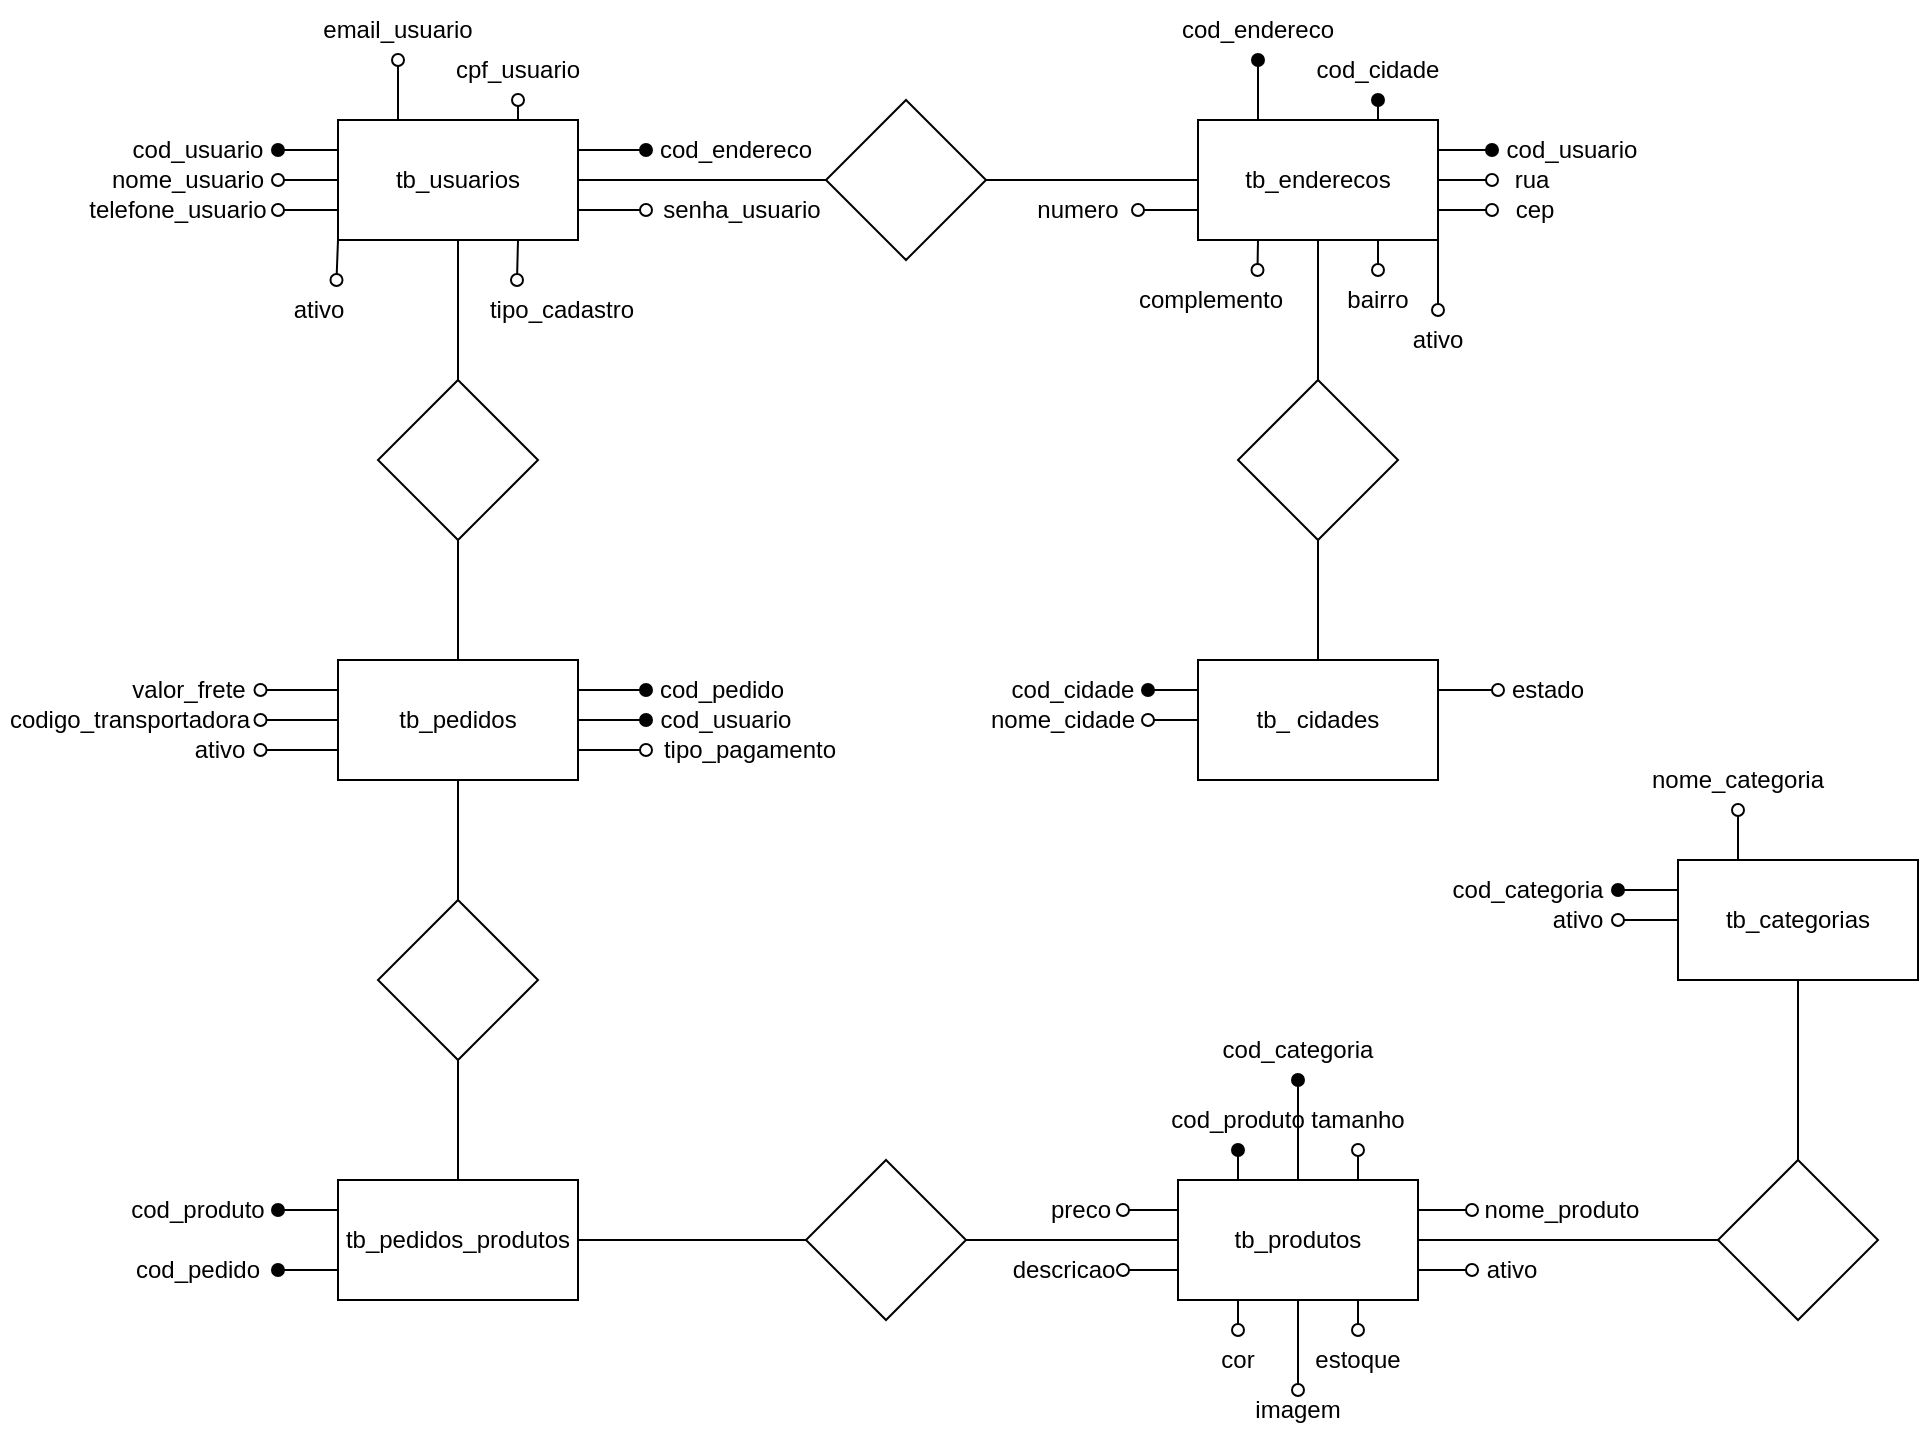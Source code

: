 <mxfile version="21.3.4" type="device">
  <diagram id="C5RBs43oDa-KdzZeNtuy" name="Page-1">
    <mxGraphModel dx="1615" dy="832" grid="1" gridSize="10" guides="1" tooltips="1" connect="1" arrows="1" fold="1" page="1" pageScale="1" pageWidth="827" pageHeight="1169" math="0" shadow="0">
      <root>
        <mxCell id="WIyWlLk6GJQsqaUBKTNV-0" />
        <mxCell id="WIyWlLk6GJQsqaUBKTNV-1" parent="WIyWlLk6GJQsqaUBKTNV-0" />
        <mxCell id="F0X-f1sCjN1SIY1UrOqi-0" value="tb_usuarios" style="rounded=0;whiteSpace=wrap;html=1;" parent="WIyWlLk6GJQsqaUBKTNV-1" vertex="1">
          <mxGeometry x="170" y="80" width="120" height="60" as="geometry" />
        </mxCell>
        <mxCell id="F0X-f1sCjN1SIY1UrOqi-1" value="tb_pedidos" style="rounded=0;whiteSpace=wrap;html=1;" parent="WIyWlLk6GJQsqaUBKTNV-1" vertex="1">
          <mxGeometry x="170" y="350" width="120" height="60" as="geometry" />
        </mxCell>
        <mxCell id="F0X-f1sCjN1SIY1UrOqi-2" value="tb_pedidos_produtos" style="rounded=0;whiteSpace=wrap;html=1;" parent="WIyWlLk6GJQsqaUBKTNV-1" vertex="1">
          <mxGeometry x="170" y="610" width="120" height="60" as="geometry" />
        </mxCell>
        <mxCell id="F0X-f1sCjN1SIY1UrOqi-3" value="tb_enderecos" style="rounded=0;whiteSpace=wrap;html=1;" parent="WIyWlLk6GJQsqaUBKTNV-1" vertex="1">
          <mxGeometry x="600" y="80" width="120" height="60" as="geometry" />
        </mxCell>
        <mxCell id="F0X-f1sCjN1SIY1UrOqi-4" value="tb_ cidades" style="rounded=0;whiteSpace=wrap;html=1;" parent="WIyWlLk6GJQsqaUBKTNV-1" vertex="1">
          <mxGeometry x="600" y="350" width="120" height="60" as="geometry" />
        </mxCell>
        <mxCell id="F0X-f1sCjN1SIY1UrOqi-5" value="tb_produtos" style="rounded=0;whiteSpace=wrap;html=1;" parent="WIyWlLk6GJQsqaUBKTNV-1" vertex="1">
          <mxGeometry x="590" y="610" width="120" height="60" as="geometry" />
        </mxCell>
        <mxCell id="F0X-f1sCjN1SIY1UrOqi-12" value="cod_usuario" style="text;html=1;strokeColor=none;fillColor=none;align=center;verticalAlign=middle;whiteSpace=wrap;rounded=0;" parent="WIyWlLk6GJQsqaUBKTNV-1" vertex="1">
          <mxGeometry x="60" y="80" width="80" height="30" as="geometry" />
        </mxCell>
        <mxCell id="F0X-f1sCjN1SIY1UrOqi-13" value="nome_usuario" style="text;html=1;strokeColor=none;fillColor=none;align=center;verticalAlign=middle;whiteSpace=wrap;rounded=0;" parent="WIyWlLk6GJQsqaUBKTNV-1" vertex="1">
          <mxGeometry x="50" y="95" width="90" height="30" as="geometry" />
        </mxCell>
        <mxCell id="F0X-f1sCjN1SIY1UrOqi-23" value="telefone_usuario" style="text;html=1;strokeColor=none;fillColor=none;align=center;verticalAlign=middle;whiteSpace=wrap;rounded=0;" parent="WIyWlLk6GJQsqaUBKTNV-1" vertex="1">
          <mxGeometry x="40" y="110" width="100" height="30" as="geometry" />
        </mxCell>
        <mxCell id="F0X-f1sCjN1SIY1UrOqi-28" value="" style="endArrow=oval;html=1;rounded=0;endFill=1;exitX=0;exitY=0.25;exitDx=0;exitDy=0;entryX=1;entryY=0.5;entryDx=0;entryDy=0;" parent="WIyWlLk6GJQsqaUBKTNV-1" source="F0X-f1sCjN1SIY1UrOqi-0" target="F0X-f1sCjN1SIY1UrOqi-12" edge="1">
          <mxGeometry width="50" height="50" relative="1" as="geometry">
            <mxPoint x="390" y="300" as="sourcePoint" />
            <mxPoint x="140" y="95" as="targetPoint" />
          </mxGeometry>
        </mxCell>
        <mxCell id="F0X-f1sCjN1SIY1UrOqi-29" value="" style="endArrow=oval;html=1;rounded=0;endFill=0;entryX=1;entryY=0;entryDx=0;entryDy=0;exitX=0;exitY=0.5;exitDx=0;exitDy=0;" parent="WIyWlLk6GJQsqaUBKTNV-1" source="F0X-f1sCjN1SIY1UrOqi-0" target="F0X-f1sCjN1SIY1UrOqi-23" edge="1">
          <mxGeometry width="50" height="50" relative="1" as="geometry">
            <mxPoint x="390" y="300" as="sourcePoint" />
            <mxPoint x="440" y="250" as="targetPoint" />
          </mxGeometry>
        </mxCell>
        <mxCell id="s13m-kHFY3R2JHZZDmou-0" value="email_usuario" style="text;html=1;strokeColor=none;fillColor=none;align=center;verticalAlign=middle;whiteSpace=wrap;rounded=0;" parent="WIyWlLk6GJQsqaUBKTNV-1" vertex="1">
          <mxGeometry x="160" y="20" width="80" height="30" as="geometry" />
        </mxCell>
        <mxCell id="s13m-kHFY3R2JHZZDmou-1" value="cpf_usuario" style="text;html=1;strokeColor=none;fillColor=none;align=center;verticalAlign=middle;whiteSpace=wrap;rounded=0;" parent="WIyWlLk6GJQsqaUBKTNV-1" vertex="1">
          <mxGeometry x="230" y="40" width="60" height="30" as="geometry" />
        </mxCell>
        <mxCell id="s13m-kHFY3R2JHZZDmou-2" value="" style="endArrow=oval;html=1;rounded=0;endFill=0;entryX=1;entryY=0.5;entryDx=0;entryDy=0;exitX=0;exitY=0.75;exitDx=0;exitDy=0;" parent="WIyWlLk6GJQsqaUBKTNV-1" source="F0X-f1sCjN1SIY1UrOqi-0" target="F0X-f1sCjN1SIY1UrOqi-23" edge="1">
          <mxGeometry width="50" height="50" relative="1" as="geometry">
            <mxPoint x="240" y="200" as="sourcePoint" />
            <mxPoint x="290" y="150" as="targetPoint" />
          </mxGeometry>
        </mxCell>
        <mxCell id="s13m-kHFY3R2JHZZDmou-3" value="" style="endArrow=oval;html=1;rounded=0;endFill=0;entryX=0.5;entryY=1;entryDx=0;entryDy=0;exitX=0.25;exitY=0;exitDx=0;exitDy=0;" parent="WIyWlLk6GJQsqaUBKTNV-1" source="F0X-f1sCjN1SIY1UrOqi-0" target="s13m-kHFY3R2JHZZDmou-0" edge="1">
          <mxGeometry width="50" height="50" relative="1" as="geometry">
            <mxPoint x="280" y="210" as="sourcePoint" />
            <mxPoint x="330" y="160" as="targetPoint" />
          </mxGeometry>
        </mxCell>
        <mxCell id="s13m-kHFY3R2JHZZDmou-4" value="" style="endArrow=oval;html=1;rounded=0;endFill=0;entryX=0.5;entryY=1;entryDx=0;entryDy=0;exitX=0.75;exitY=0;exitDx=0;exitDy=0;" parent="WIyWlLk6GJQsqaUBKTNV-1" source="F0X-f1sCjN1SIY1UrOqi-0" target="s13m-kHFY3R2JHZZDmou-1" edge="1">
          <mxGeometry width="50" height="50" relative="1" as="geometry">
            <mxPoint x="240" y="200" as="sourcePoint" />
            <mxPoint x="290" y="150" as="targetPoint" />
          </mxGeometry>
        </mxCell>
        <mxCell id="s13m-kHFY3R2JHZZDmou-5" value="" style="endArrow=oval;html=1;rounded=0;endFill=1;exitX=1;exitY=0.25;exitDx=0;exitDy=0;" parent="WIyWlLk6GJQsqaUBKTNV-1" source="F0X-f1sCjN1SIY1UrOqi-0" target="s13m-kHFY3R2JHZZDmou-6" edge="1">
          <mxGeometry width="50" height="50" relative="1" as="geometry">
            <mxPoint x="240" y="200" as="sourcePoint" />
            <mxPoint x="320" y="95" as="targetPoint" />
          </mxGeometry>
        </mxCell>
        <mxCell id="s13m-kHFY3R2JHZZDmou-6" value="cod_endereco" style="text;html=1;strokeColor=none;fillColor=none;align=center;verticalAlign=middle;whiteSpace=wrap;rounded=0;" parent="WIyWlLk6GJQsqaUBKTNV-1" vertex="1">
          <mxGeometry x="324" y="80" width="90" height="30" as="geometry" />
        </mxCell>
        <mxCell id="s13m-kHFY3R2JHZZDmou-9" value="" style="endArrow=oval;html=1;rounded=0;endFill=0;exitX=1;exitY=0.75;exitDx=0;exitDy=0;" parent="WIyWlLk6GJQsqaUBKTNV-1" source="F0X-f1sCjN1SIY1UrOqi-0" target="s13m-kHFY3R2JHZZDmou-8" edge="1">
          <mxGeometry width="50" height="50" relative="1" as="geometry">
            <mxPoint x="290" y="125" as="sourcePoint" />
            <mxPoint x="320" y="125" as="targetPoint" />
          </mxGeometry>
        </mxCell>
        <mxCell id="s13m-kHFY3R2JHZZDmou-8" value="senha_usuario" style="text;html=1;strokeColor=none;fillColor=none;align=center;verticalAlign=middle;whiteSpace=wrap;rounded=0;" parent="WIyWlLk6GJQsqaUBKTNV-1" vertex="1">
          <mxGeometry x="324" y="110" width="96" height="30" as="geometry" />
        </mxCell>
        <mxCell id="s13m-kHFY3R2JHZZDmou-10" value="" style="rhombus;whiteSpace=wrap;html=1;" parent="WIyWlLk6GJQsqaUBKTNV-1" vertex="1">
          <mxGeometry x="414" y="70" width="80" height="80" as="geometry" />
        </mxCell>
        <mxCell id="s13m-kHFY3R2JHZZDmou-11" value="" style="endArrow=none;html=1;rounded=0;exitX=1;exitY=0.5;exitDx=0;exitDy=0;entryX=0;entryY=0.5;entryDx=0;entryDy=0;" parent="WIyWlLk6GJQsqaUBKTNV-1" source="F0X-f1sCjN1SIY1UrOqi-0" target="s13m-kHFY3R2JHZZDmou-10" edge="1">
          <mxGeometry width="50" height="50" relative="1" as="geometry">
            <mxPoint x="450" y="250" as="sourcePoint" />
            <mxPoint x="500" y="200" as="targetPoint" />
          </mxGeometry>
        </mxCell>
        <mxCell id="s13m-kHFY3R2JHZZDmou-12" value="" style="endArrow=none;html=1;rounded=0;exitX=1;exitY=0.5;exitDx=0;exitDy=0;entryX=0;entryY=0.5;entryDx=0;entryDy=0;" parent="WIyWlLk6GJQsqaUBKTNV-1" source="s13m-kHFY3R2JHZZDmou-10" target="F0X-f1sCjN1SIY1UrOqi-3" edge="1">
          <mxGeometry width="50" height="50" relative="1" as="geometry">
            <mxPoint x="450" y="250" as="sourcePoint" />
            <mxPoint x="500" y="200" as="targetPoint" />
          </mxGeometry>
        </mxCell>
        <mxCell id="s13m-kHFY3R2JHZZDmou-15" value="" style="rhombus;whiteSpace=wrap;html=1;" parent="WIyWlLk6GJQsqaUBKTNV-1" vertex="1">
          <mxGeometry x="190" y="210" width="80" height="80" as="geometry" />
        </mxCell>
        <mxCell id="s13m-kHFY3R2JHZZDmou-16" value="" style="endArrow=none;html=1;rounded=0;exitX=0.5;exitY=1;exitDx=0;exitDy=0;entryX=0.5;entryY=0;entryDx=0;entryDy=0;" parent="WIyWlLk6GJQsqaUBKTNV-1" source="s13m-kHFY3R2JHZZDmou-15" target="F0X-f1sCjN1SIY1UrOqi-1" edge="1">
          <mxGeometry width="50" height="50" relative="1" as="geometry">
            <mxPoint x="360" y="370" as="sourcePoint" />
            <mxPoint x="410" y="320" as="targetPoint" />
          </mxGeometry>
        </mxCell>
        <mxCell id="s13m-kHFY3R2JHZZDmou-17" value="" style="endArrow=none;html=1;rounded=0;exitX=0.5;exitY=1;exitDx=0;exitDy=0;entryX=0.5;entryY=0;entryDx=0;entryDy=0;" parent="WIyWlLk6GJQsqaUBKTNV-1" source="F0X-f1sCjN1SIY1UrOqi-0" target="s13m-kHFY3R2JHZZDmou-15" edge="1">
          <mxGeometry width="50" height="50" relative="1" as="geometry">
            <mxPoint x="360" y="370" as="sourcePoint" />
            <mxPoint x="410" y="320" as="targetPoint" />
          </mxGeometry>
        </mxCell>
        <mxCell id="s13m-kHFY3R2JHZZDmou-18" value="ativo" style="text;html=1;strokeColor=none;fillColor=none;align=center;verticalAlign=middle;whiteSpace=wrap;rounded=0;" parent="WIyWlLk6GJQsqaUBKTNV-1" vertex="1">
          <mxGeometry x="143" y="160" width="35" height="30" as="geometry" />
        </mxCell>
        <mxCell id="s13m-kHFY3R2JHZZDmou-19" value="" style="endArrow=oval;html=1;rounded=0;endFill=0;exitX=0;exitY=1;exitDx=0;exitDy=0;entryX=0.75;entryY=0;entryDx=0;entryDy=0;" parent="WIyWlLk6GJQsqaUBKTNV-1" source="F0X-f1sCjN1SIY1UrOqi-0" target="s13m-kHFY3R2JHZZDmou-18" edge="1">
          <mxGeometry width="50" height="50" relative="1" as="geometry">
            <mxPoint x="360" y="350" as="sourcePoint" />
            <mxPoint x="410" y="300" as="targetPoint" />
          </mxGeometry>
        </mxCell>
        <mxCell id="s13m-kHFY3R2JHZZDmou-20" value="cod_pedido" style="text;html=1;strokeColor=none;fillColor=none;align=center;verticalAlign=middle;whiteSpace=wrap;rounded=0;" parent="WIyWlLk6GJQsqaUBKTNV-1" vertex="1">
          <mxGeometry x="324" y="350" width="76" height="30" as="geometry" />
        </mxCell>
        <mxCell id="s13m-kHFY3R2JHZZDmou-21" value="" style="endArrow=oval;html=1;rounded=0;endFill=1;exitX=1;exitY=0.25;exitDx=0;exitDy=0;entryX=0;entryY=0.5;entryDx=0;entryDy=0;" parent="WIyWlLk6GJQsqaUBKTNV-1" source="F0X-f1sCjN1SIY1UrOqi-1" target="s13m-kHFY3R2JHZZDmou-20" edge="1">
          <mxGeometry width="50" height="50" relative="1" as="geometry">
            <mxPoint x="240" y="380" as="sourcePoint" />
            <mxPoint x="290" y="330" as="targetPoint" />
          </mxGeometry>
        </mxCell>
        <mxCell id="s13m-kHFY3R2JHZZDmou-22" value="" style="endArrow=oval;html=1;rounded=0;exitX=1;exitY=0.5;exitDx=0;exitDy=0;endFill=1;entryX=0;entryY=0.5;entryDx=0;entryDy=0;" parent="WIyWlLk6GJQsqaUBKTNV-1" source="F0X-f1sCjN1SIY1UrOqi-1" target="s13m-kHFY3R2JHZZDmou-23" edge="1">
          <mxGeometry width="50" height="50" relative="1" as="geometry">
            <mxPoint x="240" y="380" as="sourcePoint" />
            <mxPoint x="330" y="395" as="targetPoint" />
          </mxGeometry>
        </mxCell>
        <mxCell id="s13m-kHFY3R2JHZZDmou-23" value="cod_usuario" style="text;html=1;strokeColor=none;fillColor=none;align=center;verticalAlign=middle;whiteSpace=wrap;rounded=0;" parent="WIyWlLk6GJQsqaUBKTNV-1" vertex="1">
          <mxGeometry x="324" y="365" width="80" height="30" as="geometry" />
        </mxCell>
        <mxCell id="s13m-kHFY3R2JHZZDmou-24" value="" style="rhombus;whiteSpace=wrap;html=1;" parent="WIyWlLk6GJQsqaUBKTNV-1" vertex="1">
          <mxGeometry x="190" y="470" width="80" height="80" as="geometry" />
        </mxCell>
        <mxCell id="s13m-kHFY3R2JHZZDmou-25" value="" style="endArrow=none;html=1;rounded=0;exitX=0.5;exitY=1;exitDx=0;exitDy=0;entryX=0.5;entryY=0;entryDx=0;entryDy=0;" parent="WIyWlLk6GJQsqaUBKTNV-1" source="s13m-kHFY3R2JHZZDmou-24" target="F0X-f1sCjN1SIY1UrOqi-2" edge="1">
          <mxGeometry width="50" height="50" relative="1" as="geometry">
            <mxPoint x="340" y="440" as="sourcePoint" />
            <mxPoint x="390" y="390" as="targetPoint" />
          </mxGeometry>
        </mxCell>
        <mxCell id="s13m-kHFY3R2JHZZDmou-26" value="" style="endArrow=none;html=1;rounded=0;exitX=0.5;exitY=1;exitDx=0;exitDy=0;entryX=0.5;entryY=0;entryDx=0;entryDy=0;" parent="WIyWlLk6GJQsqaUBKTNV-1" source="F0X-f1sCjN1SIY1UrOqi-1" target="s13m-kHFY3R2JHZZDmou-24" edge="1">
          <mxGeometry width="50" height="50" relative="1" as="geometry">
            <mxPoint x="340" y="440" as="sourcePoint" />
            <mxPoint x="390" y="390" as="targetPoint" />
          </mxGeometry>
        </mxCell>
        <mxCell id="s13m-kHFY3R2JHZZDmou-27" value="" style="rhombus;whiteSpace=wrap;html=1;" parent="WIyWlLk6GJQsqaUBKTNV-1" vertex="1">
          <mxGeometry x="620" y="210" width="80" height="80" as="geometry" />
        </mxCell>
        <mxCell id="s13m-kHFY3R2JHZZDmou-28" value="" style="rhombus;whiteSpace=wrap;html=1;" parent="WIyWlLk6GJQsqaUBKTNV-1" vertex="1">
          <mxGeometry x="404" y="600" width="80" height="80" as="geometry" />
        </mxCell>
        <mxCell id="s13m-kHFY3R2JHZZDmou-29" value="" style="endArrow=none;html=1;rounded=0;exitX=1;exitY=0.5;exitDx=0;exitDy=0;entryX=0;entryY=0.5;entryDx=0;entryDy=0;" parent="WIyWlLk6GJQsqaUBKTNV-1" source="F0X-f1sCjN1SIY1UrOqi-2" target="s13m-kHFY3R2JHZZDmou-28" edge="1">
          <mxGeometry width="50" height="50" relative="1" as="geometry">
            <mxPoint x="430" y="510" as="sourcePoint" />
            <mxPoint x="480" y="460" as="targetPoint" />
          </mxGeometry>
        </mxCell>
        <mxCell id="s13m-kHFY3R2JHZZDmou-30" value="" style="endArrow=none;html=1;rounded=0;exitX=1;exitY=0.5;exitDx=0;exitDy=0;entryX=0;entryY=0.5;entryDx=0;entryDy=0;" parent="WIyWlLk6GJQsqaUBKTNV-1" source="s13m-kHFY3R2JHZZDmou-28" target="F0X-f1sCjN1SIY1UrOqi-5" edge="1">
          <mxGeometry width="50" height="50" relative="1" as="geometry">
            <mxPoint x="430" y="510" as="sourcePoint" />
            <mxPoint x="480" y="460" as="targetPoint" />
          </mxGeometry>
        </mxCell>
        <mxCell id="s13m-kHFY3R2JHZZDmou-31" value="" style="endArrow=none;html=1;rounded=0;entryX=0.5;entryY=1;entryDx=0;entryDy=0;exitX=0.5;exitY=0;exitDx=0;exitDy=0;" parent="WIyWlLk6GJQsqaUBKTNV-1" source="s13m-kHFY3R2JHZZDmou-27" target="F0X-f1sCjN1SIY1UrOqi-3" edge="1">
          <mxGeometry width="50" height="50" relative="1" as="geometry">
            <mxPoint x="550" y="380" as="sourcePoint" />
            <mxPoint x="600" y="330" as="targetPoint" />
          </mxGeometry>
        </mxCell>
        <mxCell id="s13m-kHFY3R2JHZZDmou-32" value="" style="endArrow=none;html=1;rounded=0;entryX=0.5;entryY=1;entryDx=0;entryDy=0;exitX=0.5;exitY=0;exitDx=0;exitDy=0;" parent="WIyWlLk6GJQsqaUBKTNV-1" source="F0X-f1sCjN1SIY1UrOqi-4" target="s13m-kHFY3R2JHZZDmou-27" edge="1">
          <mxGeometry width="50" height="50" relative="1" as="geometry">
            <mxPoint x="510" y="380" as="sourcePoint" />
            <mxPoint x="560" y="330" as="targetPoint" />
          </mxGeometry>
        </mxCell>
        <mxCell id="s13m-kHFY3R2JHZZDmou-33" value="" style="endArrow=oval;html=1;rounded=0;endFill=0;exitX=0;exitY=0.25;exitDx=0;exitDy=0;entryX=1;entryY=0.5;entryDx=0;entryDy=0;" parent="WIyWlLk6GJQsqaUBKTNV-1" source="F0X-f1sCjN1SIY1UrOqi-1" target="s13m-kHFY3R2JHZZDmou-35" edge="1">
          <mxGeometry width="50" height="50" relative="1" as="geometry">
            <mxPoint x="390" y="450" as="sourcePoint" />
            <mxPoint x="130" y="365" as="targetPoint" />
          </mxGeometry>
        </mxCell>
        <mxCell id="s13m-kHFY3R2JHZZDmou-34" value="" style="endArrow=oval;html=1;rounded=0;endFill=0;exitX=0;exitY=0.5;exitDx=0;exitDy=0;entryX=1;entryY=0.5;entryDx=0;entryDy=0;" parent="WIyWlLk6GJQsqaUBKTNV-1" source="F0X-f1sCjN1SIY1UrOqi-1" target="s13m-kHFY3R2JHZZDmou-36" edge="1">
          <mxGeometry width="50" height="50" relative="1" as="geometry">
            <mxPoint x="230" y="470" as="sourcePoint" />
            <mxPoint x="130" y="380" as="targetPoint" />
          </mxGeometry>
        </mxCell>
        <mxCell id="s13m-kHFY3R2JHZZDmou-35" value="valor_frete" style="text;html=1;strokeColor=none;fillColor=none;align=center;verticalAlign=middle;whiteSpace=wrap;rounded=0;" parent="WIyWlLk6GJQsqaUBKTNV-1" vertex="1">
          <mxGeometry x="58.75" y="350" width="72.5" height="30" as="geometry" />
        </mxCell>
        <mxCell id="s13m-kHFY3R2JHZZDmou-36" value="codigo_transportadora" style="text;html=1;strokeColor=none;fillColor=none;align=center;verticalAlign=middle;whiteSpace=wrap;rounded=0;" parent="WIyWlLk6GJQsqaUBKTNV-1" vertex="1">
          <mxGeometry x="1.25" y="365" width="130" height="30" as="geometry" />
        </mxCell>
        <mxCell id="s13m-kHFY3R2JHZZDmou-38" value="" style="endArrow=oval;html=1;rounded=0;endFill=0;exitX=1;exitY=0.75;exitDx=0;exitDy=0;entryX=0;entryY=0.5;entryDx=0;entryDy=0;" parent="WIyWlLk6GJQsqaUBKTNV-1" source="F0X-f1sCjN1SIY1UrOqi-1" target="s13m-kHFY3R2JHZZDmou-39" edge="1">
          <mxGeometry width="50" height="50" relative="1" as="geometry">
            <mxPoint x="200" y="380" as="sourcePoint" />
            <mxPoint x="250" y="330" as="targetPoint" />
          </mxGeometry>
        </mxCell>
        <mxCell id="s13m-kHFY3R2JHZZDmou-39" value="tipo_pagamento" style="text;html=1;strokeColor=none;fillColor=none;align=center;verticalAlign=middle;whiteSpace=wrap;rounded=0;" parent="WIyWlLk6GJQsqaUBKTNV-1" vertex="1">
          <mxGeometry x="324" y="380" width="104" height="30" as="geometry" />
        </mxCell>
        <mxCell id="s13m-kHFY3R2JHZZDmou-40" value="" style="endArrow=oval;html=1;rounded=0;exitX=0.25;exitY=0;exitDx=0;exitDy=0;endFill=1;" parent="WIyWlLk6GJQsqaUBKTNV-1" source="F0X-f1sCjN1SIY1UrOqi-3" target="s13m-kHFY3R2JHZZDmou-42" edge="1">
          <mxGeometry width="50" height="50" relative="1" as="geometry">
            <mxPoint x="650" y="210" as="sourcePoint" />
            <mxPoint x="630" y="50" as="targetPoint" />
          </mxGeometry>
        </mxCell>
        <mxCell id="s13m-kHFY3R2JHZZDmou-41" value="" style="endArrow=oval;html=1;rounded=0;exitX=0.75;exitY=0;exitDx=0;exitDy=0;endFill=1;entryX=0.5;entryY=1;entryDx=0;entryDy=0;" parent="WIyWlLk6GJQsqaUBKTNV-1" source="F0X-f1sCjN1SIY1UrOqi-3" target="s13m-kHFY3R2JHZZDmou-43" edge="1">
          <mxGeometry width="50" height="50" relative="1" as="geometry">
            <mxPoint x="650" y="210" as="sourcePoint" />
            <mxPoint x="690" y="60" as="targetPoint" />
          </mxGeometry>
        </mxCell>
        <mxCell id="s13m-kHFY3R2JHZZDmou-42" value="cod_endereco" style="text;html=1;strokeColor=none;fillColor=none;align=center;verticalAlign=middle;whiteSpace=wrap;rounded=0;" parent="WIyWlLk6GJQsqaUBKTNV-1" vertex="1">
          <mxGeometry x="600" y="20.0" width="60" height="30" as="geometry" />
        </mxCell>
        <mxCell id="s13m-kHFY3R2JHZZDmou-43" value="cod_cidade" style="text;html=1;strokeColor=none;fillColor=none;align=center;verticalAlign=middle;whiteSpace=wrap;rounded=0;" parent="WIyWlLk6GJQsqaUBKTNV-1" vertex="1">
          <mxGeometry x="655" y="40" width="70" height="30" as="geometry" />
        </mxCell>
        <mxCell id="s13m-kHFY3R2JHZZDmou-44" value="" style="endArrow=oval;html=1;rounded=0;exitX=1;exitY=0.25;exitDx=0;exitDy=0;endFill=1;entryX=0;entryY=0.5;entryDx=0;entryDy=0;" parent="WIyWlLk6GJQsqaUBKTNV-1" source="F0X-f1sCjN1SIY1UrOqi-3" target="s13m-kHFY3R2JHZZDmou-45" edge="1">
          <mxGeometry width="50" height="50" relative="1" as="geometry">
            <mxPoint x="650" y="210" as="sourcePoint" />
            <mxPoint x="750" y="95" as="targetPoint" />
          </mxGeometry>
        </mxCell>
        <mxCell id="s13m-kHFY3R2JHZZDmou-45" value="cod_usuario" style="text;html=1;strokeColor=none;fillColor=none;align=center;verticalAlign=middle;whiteSpace=wrap;rounded=0;" parent="WIyWlLk6GJQsqaUBKTNV-1" vertex="1">
          <mxGeometry x="747" y="80" width="80" height="30" as="geometry" />
        </mxCell>
        <mxCell id="s13m-kHFY3R2JHZZDmou-46" value="" style="endArrow=oval;html=1;rounded=0;endFill=0;exitX=1;exitY=0.5;exitDx=0;exitDy=0;entryX=0;entryY=0.5;entryDx=0;entryDy=0;" parent="WIyWlLk6GJQsqaUBKTNV-1" source="F0X-f1sCjN1SIY1UrOqi-3" target="s13m-kHFY3R2JHZZDmou-47" edge="1">
          <mxGeometry width="50" height="50" relative="1" as="geometry">
            <mxPoint x="650" y="210" as="sourcePoint" />
            <mxPoint x="750" y="110" as="targetPoint" />
          </mxGeometry>
        </mxCell>
        <mxCell id="s13m-kHFY3R2JHZZDmou-47" value="rua" style="text;html=1;strokeColor=none;fillColor=none;align=center;verticalAlign=middle;whiteSpace=wrap;rounded=0;" parent="WIyWlLk6GJQsqaUBKTNV-1" vertex="1">
          <mxGeometry x="747" y="95" width="40" height="30" as="geometry" />
        </mxCell>
        <mxCell id="s13m-kHFY3R2JHZZDmou-48" value="" style="endArrow=oval;html=1;rounded=0;endFill=0;exitX=1;exitY=0.75;exitDx=0;exitDy=0;entryX=0;entryY=0.5;entryDx=0;entryDy=0;" parent="WIyWlLk6GJQsqaUBKTNV-1" source="F0X-f1sCjN1SIY1UrOqi-3" target="s13m-kHFY3R2JHZZDmou-49" edge="1">
          <mxGeometry width="50" height="50" relative="1" as="geometry">
            <mxPoint x="650" y="210" as="sourcePoint" />
            <mxPoint x="700" y="160" as="targetPoint" />
          </mxGeometry>
        </mxCell>
        <mxCell id="s13m-kHFY3R2JHZZDmou-49" value="cep" style="text;html=1;strokeColor=none;fillColor=none;align=center;verticalAlign=middle;whiteSpace=wrap;rounded=0;" parent="WIyWlLk6GJQsqaUBKTNV-1" vertex="1">
          <mxGeometry x="747" y="110" width="43" height="30" as="geometry" />
        </mxCell>
        <mxCell id="s13m-kHFY3R2JHZZDmou-50" value="" style="endArrow=oval;html=1;rounded=0;endFill=0;exitX=0.25;exitY=1;exitDx=0;exitDy=0;entryX=0.75;entryY=0;entryDx=0;entryDy=0;" parent="WIyWlLk6GJQsqaUBKTNV-1" target="s13m-kHFY3R2JHZZDmou-51" edge="1">
          <mxGeometry width="50" height="50" relative="1" as="geometry">
            <mxPoint x="630" y="140" as="sourcePoint" />
            <mxPoint x="631.75" y="155" as="targetPoint" />
          </mxGeometry>
        </mxCell>
        <mxCell id="s13m-kHFY3R2JHZZDmou-51" value="complemento" style="text;html=1;strokeColor=none;fillColor=none;align=center;verticalAlign=middle;whiteSpace=wrap;rounded=0;" parent="WIyWlLk6GJQsqaUBKTNV-1" vertex="1">
          <mxGeometry x="560" y="155" width="93" height="30" as="geometry" />
        </mxCell>
        <mxCell id="a31Wmo5YulWbSWQRJBdF-0" value="" style="endArrow=oval;html=1;rounded=0;exitX=0.75;exitY=1;exitDx=0;exitDy=0;endFill=0;" edge="1" parent="WIyWlLk6GJQsqaUBKTNV-1" source="F0X-f1sCjN1SIY1UrOqi-3" target="a31Wmo5YulWbSWQRJBdF-1">
          <mxGeometry width="50" height="50" relative="1" as="geometry">
            <mxPoint x="630" y="220" as="sourcePoint" />
            <mxPoint x="690" y="170" as="targetPoint" />
          </mxGeometry>
        </mxCell>
        <mxCell id="a31Wmo5YulWbSWQRJBdF-1" value="bairro" style="text;html=1;strokeColor=none;fillColor=none;align=center;verticalAlign=middle;whiteSpace=wrap;rounded=0;" vertex="1" parent="WIyWlLk6GJQsqaUBKTNV-1">
          <mxGeometry x="660" y="155" width="60" height="30" as="geometry" />
        </mxCell>
        <mxCell id="a31Wmo5YulWbSWQRJBdF-2" value="" style="endArrow=oval;html=1;rounded=0;endFill=0;exitX=0;exitY=0.75;exitDx=0;exitDy=0;entryX=1;entryY=0.5;entryDx=0;entryDy=0;" edge="1" parent="WIyWlLk6GJQsqaUBKTNV-1" source="F0X-f1sCjN1SIY1UrOqi-3" target="a31Wmo5YulWbSWQRJBdF-3">
          <mxGeometry width="50" height="50" relative="1" as="geometry">
            <mxPoint x="630" y="250" as="sourcePoint" />
            <mxPoint x="570" y="125" as="targetPoint" />
          </mxGeometry>
        </mxCell>
        <mxCell id="a31Wmo5YulWbSWQRJBdF-3" value="numero" style="text;html=1;strokeColor=none;fillColor=none;align=center;verticalAlign=middle;whiteSpace=wrap;rounded=0;" vertex="1" parent="WIyWlLk6GJQsqaUBKTNV-1">
          <mxGeometry x="510" y="110" width="60" height="30" as="geometry" />
        </mxCell>
        <mxCell id="a31Wmo5YulWbSWQRJBdF-4" value="" style="endArrow=oval;html=1;rounded=0;endFill=1;exitX=0;exitY=0.25;exitDx=0;exitDy=0;" edge="1" parent="WIyWlLk6GJQsqaUBKTNV-1" source="F0X-f1sCjN1SIY1UrOqi-4" target="a31Wmo5YulWbSWQRJBdF-5">
          <mxGeometry width="50" height="50" relative="1" as="geometry">
            <mxPoint x="640" y="480" as="sourcePoint" />
            <mxPoint x="560" y="365" as="targetPoint" />
          </mxGeometry>
        </mxCell>
        <mxCell id="a31Wmo5YulWbSWQRJBdF-5" value="cod_cidade" style="text;html=1;strokeColor=none;fillColor=none;align=center;verticalAlign=middle;whiteSpace=wrap;rounded=0;" vertex="1" parent="WIyWlLk6GJQsqaUBKTNV-1">
          <mxGeometry x="500" y="350" width="75" height="30" as="geometry" />
        </mxCell>
        <mxCell id="a31Wmo5YulWbSWQRJBdF-6" value="nome_cidade" style="text;html=1;strokeColor=none;fillColor=none;align=center;verticalAlign=middle;whiteSpace=wrap;rounded=0;" vertex="1" parent="WIyWlLk6GJQsqaUBKTNV-1">
          <mxGeometry x="490" y="365" width="85" height="30" as="geometry" />
        </mxCell>
        <mxCell id="a31Wmo5YulWbSWQRJBdF-7" value="" style="endArrow=oval;html=1;rounded=0;endFill=0;entryX=1;entryY=0.5;entryDx=0;entryDy=0;exitX=0;exitY=0.5;exitDx=0;exitDy=0;" edge="1" parent="WIyWlLk6GJQsqaUBKTNV-1" source="F0X-f1sCjN1SIY1UrOqi-4" target="a31Wmo5YulWbSWQRJBdF-6">
          <mxGeometry width="50" height="50" relative="1" as="geometry">
            <mxPoint x="640" y="480" as="sourcePoint" />
            <mxPoint x="690" y="430" as="targetPoint" />
          </mxGeometry>
        </mxCell>
        <mxCell id="a31Wmo5YulWbSWQRJBdF-8" value="" style="endArrow=oval;html=1;rounded=0;endFill=0;exitX=1;exitY=0.25;exitDx=0;exitDy=0;" edge="1" parent="WIyWlLk6GJQsqaUBKTNV-1" source="F0X-f1sCjN1SIY1UrOqi-4">
          <mxGeometry width="50" height="50" relative="1" as="geometry">
            <mxPoint x="640" y="480" as="sourcePoint" />
            <mxPoint x="750" y="365" as="targetPoint" />
          </mxGeometry>
        </mxCell>
        <mxCell id="a31Wmo5YulWbSWQRJBdF-9" value="estado" style="text;html=1;strokeColor=none;fillColor=none;align=center;verticalAlign=middle;whiteSpace=wrap;rounded=0;" vertex="1" parent="WIyWlLk6GJQsqaUBKTNV-1">
          <mxGeometry x="750" y="350" width="50" height="30" as="geometry" />
        </mxCell>
        <mxCell id="a31Wmo5YulWbSWQRJBdF-10" value="" style="endArrow=oval;html=1;rounded=0;exitX=0.25;exitY=0;exitDx=0;exitDy=0;endFill=1;" edge="1" parent="WIyWlLk6GJQsqaUBKTNV-1" source="F0X-f1sCjN1SIY1UrOqi-5" target="a31Wmo5YulWbSWQRJBdF-11">
          <mxGeometry width="50" height="50" relative="1" as="geometry">
            <mxPoint x="610" y="640" as="sourcePoint" />
            <mxPoint x="620" y="580" as="targetPoint" />
          </mxGeometry>
        </mxCell>
        <mxCell id="a31Wmo5YulWbSWQRJBdF-11" value="cod_produto" style="text;html=1;strokeColor=none;fillColor=none;align=center;verticalAlign=middle;whiteSpace=wrap;rounded=0;" vertex="1" parent="WIyWlLk6GJQsqaUBKTNV-1">
          <mxGeometry x="590" y="565" width="60" height="30" as="geometry" />
        </mxCell>
        <mxCell id="a31Wmo5YulWbSWQRJBdF-13" value="" style="endArrow=oval;html=1;rounded=0;endFill=1;exitX=0.5;exitY=0;exitDx=0;exitDy=0;" edge="1" parent="WIyWlLk6GJQsqaUBKTNV-1" source="F0X-f1sCjN1SIY1UrOqi-5" target="a31Wmo5YulWbSWQRJBdF-14">
          <mxGeometry width="50" height="50" relative="1" as="geometry">
            <mxPoint x="610" y="640" as="sourcePoint" />
            <mxPoint x="680" y="570" as="targetPoint" />
          </mxGeometry>
        </mxCell>
        <mxCell id="a31Wmo5YulWbSWQRJBdF-14" value="cod_categoria" style="text;html=1;strokeColor=none;fillColor=none;align=center;verticalAlign=middle;whiteSpace=wrap;rounded=0;" vertex="1" parent="WIyWlLk6GJQsqaUBKTNV-1">
          <mxGeometry x="605" y="530" width="90" height="30" as="geometry" />
        </mxCell>
        <mxCell id="a31Wmo5YulWbSWQRJBdF-15" value="" style="endArrow=oval;html=1;rounded=0;endFill=0;exitX=1;exitY=0.25;exitDx=0;exitDy=0;entryX=0;entryY=0.5;entryDx=0;entryDy=0;" edge="1" parent="WIyWlLk6GJQsqaUBKTNV-1" source="F0X-f1sCjN1SIY1UrOqi-5" target="a31Wmo5YulWbSWQRJBdF-16">
          <mxGeometry width="50" height="50" relative="1" as="geometry">
            <mxPoint x="610" y="720" as="sourcePoint" />
            <mxPoint x="740" y="625" as="targetPoint" />
          </mxGeometry>
        </mxCell>
        <mxCell id="a31Wmo5YulWbSWQRJBdF-16" value="nome_produto" style="text;html=1;strokeColor=none;fillColor=none;align=center;verticalAlign=middle;whiteSpace=wrap;rounded=0;" vertex="1" parent="WIyWlLk6GJQsqaUBKTNV-1">
          <mxGeometry x="737" y="610" width="90" height="30" as="geometry" />
        </mxCell>
        <mxCell id="a31Wmo5YulWbSWQRJBdF-17" value="" style="endArrow=oval;html=1;rounded=0;exitX=0.75;exitY=0;exitDx=0;exitDy=0;entryX=0.5;entryY=1;entryDx=0;entryDy=0;endFill=0;" edge="1" parent="WIyWlLk6GJQsqaUBKTNV-1" source="F0X-f1sCjN1SIY1UrOqi-5" target="a31Wmo5YulWbSWQRJBdF-18">
          <mxGeometry width="50" height="50" relative="1" as="geometry">
            <mxPoint x="610" y="720" as="sourcePoint" />
            <mxPoint x="660" y="670" as="targetPoint" />
          </mxGeometry>
        </mxCell>
        <mxCell id="a31Wmo5YulWbSWQRJBdF-18" value="tamanho" style="text;html=1;strokeColor=none;fillColor=none;align=center;verticalAlign=middle;whiteSpace=wrap;rounded=0;" vertex="1" parent="WIyWlLk6GJQsqaUBKTNV-1">
          <mxGeometry x="650" y="565" width="60" height="30" as="geometry" />
        </mxCell>
        <mxCell id="a31Wmo5YulWbSWQRJBdF-19" value="" style="endArrow=oval;html=1;rounded=0;exitX=0.25;exitY=1;exitDx=0;exitDy=0;endFill=0;entryX=0.5;entryY=0;entryDx=0;entryDy=0;" edge="1" parent="WIyWlLk6GJQsqaUBKTNV-1" source="F0X-f1sCjN1SIY1UrOqi-5" target="a31Wmo5YulWbSWQRJBdF-20">
          <mxGeometry width="50" height="50" relative="1" as="geometry">
            <mxPoint x="620" y="720" as="sourcePoint" />
            <mxPoint x="620" y="700" as="targetPoint" />
          </mxGeometry>
        </mxCell>
        <mxCell id="a31Wmo5YulWbSWQRJBdF-20" value="cor" style="text;html=1;strokeColor=none;fillColor=none;align=center;verticalAlign=middle;whiteSpace=wrap;rounded=0;" vertex="1" parent="WIyWlLk6GJQsqaUBKTNV-1">
          <mxGeometry x="590" y="685" width="60" height="30" as="geometry" />
        </mxCell>
        <mxCell id="a31Wmo5YulWbSWQRJBdF-21" value="" style="endArrow=oval;html=1;rounded=0;exitX=0.5;exitY=1;exitDx=0;exitDy=0;entryX=1;entryY=1;entryDx=0;entryDy=0;endFill=0;" edge="1" parent="WIyWlLk6GJQsqaUBKTNV-1" source="F0X-f1sCjN1SIY1UrOqi-5" target="a31Wmo5YulWbSWQRJBdF-20">
          <mxGeometry width="50" height="50" relative="1" as="geometry">
            <mxPoint x="610" y="720" as="sourcePoint" />
            <mxPoint x="660" y="670" as="targetPoint" />
          </mxGeometry>
        </mxCell>
        <mxCell id="a31Wmo5YulWbSWQRJBdF-22" value="imagem" style="text;html=1;strokeColor=none;fillColor=none;align=center;verticalAlign=middle;whiteSpace=wrap;rounded=0;" vertex="1" parent="WIyWlLk6GJQsqaUBKTNV-1">
          <mxGeometry x="620" y="710" width="60" height="30" as="geometry" />
        </mxCell>
        <mxCell id="a31Wmo5YulWbSWQRJBdF-23" value="descricao" style="text;html=1;strokeColor=none;fillColor=none;align=center;verticalAlign=middle;whiteSpace=wrap;rounded=0;" vertex="1" parent="WIyWlLk6GJQsqaUBKTNV-1">
          <mxGeometry x="502.5" y="640" width="60" height="30" as="geometry" />
        </mxCell>
        <mxCell id="a31Wmo5YulWbSWQRJBdF-24" value="" style="endArrow=oval;html=1;rounded=0;endFill=0;entryX=1;entryY=0.5;entryDx=0;entryDy=0;exitX=0;exitY=0.75;exitDx=0;exitDy=0;" edge="1" parent="WIyWlLk6GJQsqaUBKTNV-1" source="F0X-f1sCjN1SIY1UrOqi-5" target="a31Wmo5YulWbSWQRJBdF-23">
          <mxGeometry width="50" height="50" relative="1" as="geometry">
            <mxPoint x="610" y="720" as="sourcePoint" />
            <mxPoint x="660" y="670" as="targetPoint" />
          </mxGeometry>
        </mxCell>
        <mxCell id="a31Wmo5YulWbSWQRJBdF-25" value="" style="endArrow=oval;html=1;rounded=0;exitX=0;exitY=0.25;exitDx=0;exitDy=0;endFill=0;" edge="1" parent="WIyWlLk6GJQsqaUBKTNV-1" source="F0X-f1sCjN1SIY1UrOqi-5" target="a31Wmo5YulWbSWQRJBdF-26">
          <mxGeometry width="50" height="50" relative="1" as="geometry">
            <mxPoint x="610" y="720" as="sourcePoint" />
            <mxPoint x="560" y="625" as="targetPoint" />
          </mxGeometry>
        </mxCell>
        <mxCell id="a31Wmo5YulWbSWQRJBdF-26" value="preco" style="text;html=1;strokeColor=none;fillColor=none;align=center;verticalAlign=middle;whiteSpace=wrap;rounded=0;" vertex="1" parent="WIyWlLk6GJQsqaUBKTNV-1">
          <mxGeometry x="520" y="610" width="42.5" height="30" as="geometry" />
        </mxCell>
        <mxCell id="a31Wmo5YulWbSWQRJBdF-27" value="estoque" style="text;html=1;strokeColor=none;fillColor=none;align=center;verticalAlign=middle;whiteSpace=wrap;rounded=0;" vertex="1" parent="WIyWlLk6GJQsqaUBKTNV-1">
          <mxGeometry x="650" y="685" width="60" height="30" as="geometry" />
        </mxCell>
        <mxCell id="a31Wmo5YulWbSWQRJBdF-28" value="" style="endArrow=oval;html=1;rounded=0;endFill=0;entryX=0.5;entryY=0;entryDx=0;entryDy=0;exitX=0.75;exitY=1;exitDx=0;exitDy=0;" edge="1" parent="WIyWlLk6GJQsqaUBKTNV-1" source="F0X-f1sCjN1SIY1UrOqi-5" target="a31Wmo5YulWbSWQRJBdF-27">
          <mxGeometry width="50" height="50" relative="1" as="geometry">
            <mxPoint x="650" y="650" as="sourcePoint" />
            <mxPoint x="700" y="600" as="targetPoint" />
          </mxGeometry>
        </mxCell>
        <mxCell id="a31Wmo5YulWbSWQRJBdF-29" value="" style="endArrow=oval;html=1;rounded=0;endFill=1;exitX=0;exitY=0.25;exitDx=0;exitDy=0;entryX=1;entryY=0.5;entryDx=0;entryDy=0;" edge="1" parent="WIyWlLk6GJQsqaUBKTNV-1" source="F0X-f1sCjN1SIY1UrOqi-2" target="a31Wmo5YulWbSWQRJBdF-31">
          <mxGeometry width="50" height="50" relative="1" as="geometry">
            <mxPoint x="200" y="700" as="sourcePoint" />
            <mxPoint x="140" y="625" as="targetPoint" />
          </mxGeometry>
        </mxCell>
        <mxCell id="a31Wmo5YulWbSWQRJBdF-30" value="" style="endArrow=oval;html=1;rounded=0;endFill=1;exitX=0;exitY=0.75;exitDx=0;exitDy=0;entryX=1;entryY=0.5;entryDx=0;entryDy=0;" edge="1" parent="WIyWlLk6GJQsqaUBKTNV-1" source="F0X-f1sCjN1SIY1UrOqi-2" target="a31Wmo5YulWbSWQRJBdF-32">
          <mxGeometry width="50" height="50" relative="1" as="geometry">
            <mxPoint x="180" y="635" as="sourcePoint" />
            <mxPoint x="140" y="655" as="targetPoint" />
          </mxGeometry>
        </mxCell>
        <mxCell id="a31Wmo5YulWbSWQRJBdF-31" value="cod_produto" style="text;html=1;strokeColor=none;fillColor=none;align=center;verticalAlign=middle;whiteSpace=wrap;rounded=0;" vertex="1" parent="WIyWlLk6GJQsqaUBKTNV-1">
          <mxGeometry x="60" y="610" width="80" height="30" as="geometry" />
        </mxCell>
        <mxCell id="a31Wmo5YulWbSWQRJBdF-32" value="cod_pedido" style="text;html=1;strokeColor=none;fillColor=none;align=center;verticalAlign=middle;whiteSpace=wrap;rounded=0;" vertex="1" parent="WIyWlLk6GJQsqaUBKTNV-1">
          <mxGeometry x="60" y="640" width="80" height="30" as="geometry" />
        </mxCell>
        <mxCell id="a31Wmo5YulWbSWQRJBdF-33" value="tipo_cadastro" style="text;html=1;strokeColor=none;fillColor=none;align=center;verticalAlign=middle;whiteSpace=wrap;rounded=0;" vertex="1" parent="WIyWlLk6GJQsqaUBKTNV-1">
          <mxGeometry x="237" y="160" width="90" height="30" as="geometry" />
        </mxCell>
        <mxCell id="a31Wmo5YulWbSWQRJBdF-34" value="" style="endArrow=oval;html=1;rounded=0;endFill=0;exitX=0.75;exitY=1;exitDx=0;exitDy=0;entryX=0.25;entryY=0;entryDx=0;entryDy=0;" edge="1" parent="WIyWlLk6GJQsqaUBKTNV-1" source="F0X-f1sCjN1SIY1UrOqi-0" target="a31Wmo5YulWbSWQRJBdF-33">
          <mxGeometry width="50" height="50" relative="1" as="geometry">
            <mxPoint x="330" y="250" as="sourcePoint" />
            <mxPoint x="380" y="200" as="targetPoint" />
          </mxGeometry>
        </mxCell>
        <mxCell id="a31Wmo5YulWbSWQRJBdF-35" value="tb_categorias" style="rounded=0;whiteSpace=wrap;html=1;" vertex="1" parent="WIyWlLk6GJQsqaUBKTNV-1">
          <mxGeometry x="840" y="450" width="120" height="60" as="geometry" />
        </mxCell>
        <mxCell id="a31Wmo5YulWbSWQRJBdF-36" value="" style="rhombus;whiteSpace=wrap;html=1;" vertex="1" parent="WIyWlLk6GJQsqaUBKTNV-1">
          <mxGeometry x="860" y="600" width="80" height="80" as="geometry" />
        </mxCell>
        <mxCell id="a31Wmo5YulWbSWQRJBdF-37" value="" style="endArrow=none;html=1;rounded=0;exitX=0;exitY=0.5;exitDx=0;exitDy=0;entryX=1;entryY=0.5;entryDx=0;entryDy=0;" edge="1" parent="WIyWlLk6GJQsqaUBKTNV-1" source="a31Wmo5YulWbSWQRJBdF-36" target="F0X-f1sCjN1SIY1UrOqi-5">
          <mxGeometry width="50" height="50" relative="1" as="geometry">
            <mxPoint x="800" y="640" as="sourcePoint" />
            <mxPoint x="740" y="710" as="targetPoint" />
          </mxGeometry>
        </mxCell>
        <mxCell id="a31Wmo5YulWbSWQRJBdF-38" value="" style="endArrow=none;html=1;rounded=0;entryX=0.5;entryY=0;entryDx=0;entryDy=0;exitX=0.5;exitY=1;exitDx=0;exitDy=0;" edge="1" parent="WIyWlLk6GJQsqaUBKTNV-1" source="a31Wmo5YulWbSWQRJBdF-35" target="a31Wmo5YulWbSWQRJBdF-36">
          <mxGeometry width="50" height="50" relative="1" as="geometry">
            <mxPoint x="800" y="640" as="sourcePoint" />
            <mxPoint x="850" y="590" as="targetPoint" />
          </mxGeometry>
        </mxCell>
        <mxCell id="a31Wmo5YulWbSWQRJBdF-39" value="cod_categoria" style="text;html=1;strokeColor=none;fillColor=none;align=center;verticalAlign=middle;whiteSpace=wrap;rounded=0;" vertex="1" parent="WIyWlLk6GJQsqaUBKTNV-1">
          <mxGeometry x="720" y="450" width="90" height="30" as="geometry" />
        </mxCell>
        <mxCell id="a31Wmo5YulWbSWQRJBdF-40" value="" style="endArrow=oval;html=1;rounded=0;endFill=1;entryX=1;entryY=0.5;entryDx=0;entryDy=0;exitX=0;exitY=0.25;exitDx=0;exitDy=0;" edge="1" parent="WIyWlLk6GJQsqaUBKTNV-1" source="a31Wmo5YulWbSWQRJBdF-35" target="a31Wmo5YulWbSWQRJBdF-39">
          <mxGeometry width="50" height="50" relative="1" as="geometry">
            <mxPoint x="770" y="490" as="sourcePoint" />
            <mxPoint x="820" y="440" as="targetPoint" />
          </mxGeometry>
        </mxCell>
        <mxCell id="a31Wmo5YulWbSWQRJBdF-41" value="" style="endArrow=oval;html=1;rounded=0;endFill=0;exitX=0.25;exitY=0;exitDx=0;exitDy=0;entryX=0.5;entryY=1;entryDx=0;entryDy=0;" edge="1" parent="WIyWlLk6GJQsqaUBKTNV-1" source="a31Wmo5YulWbSWQRJBdF-35" target="a31Wmo5YulWbSWQRJBdF-42">
          <mxGeometry width="50" height="50" relative="1" as="geometry">
            <mxPoint x="770" y="490" as="sourcePoint" />
            <mxPoint x="870" y="420" as="targetPoint" />
          </mxGeometry>
        </mxCell>
        <mxCell id="a31Wmo5YulWbSWQRJBdF-42" value="nome_categoria" style="text;html=1;strokeColor=none;fillColor=none;align=center;verticalAlign=middle;whiteSpace=wrap;rounded=0;" vertex="1" parent="WIyWlLk6GJQsqaUBKTNV-1">
          <mxGeometry x="840" y="395" width="60" height="30" as="geometry" />
        </mxCell>
        <mxCell id="a31Wmo5YulWbSWQRJBdF-43" value="" style="endArrow=oval;html=1;rounded=0;exitX=0;exitY=0.75;exitDx=0;exitDy=0;entryX=1;entryY=1;entryDx=0;entryDy=0;endFill=0;" edge="1" parent="WIyWlLk6GJQsqaUBKTNV-1" source="F0X-f1sCjN1SIY1UrOqi-1" target="s13m-kHFY3R2JHZZDmou-36">
          <mxGeometry width="50" height="50" relative="1" as="geometry">
            <mxPoint x="250" y="400" as="sourcePoint" />
            <mxPoint x="300" y="350" as="targetPoint" />
          </mxGeometry>
        </mxCell>
        <mxCell id="a31Wmo5YulWbSWQRJBdF-44" value="ativo" style="text;html=1;strokeColor=none;fillColor=none;align=center;verticalAlign=middle;whiteSpace=wrap;rounded=0;" vertex="1" parent="WIyWlLk6GJQsqaUBKTNV-1">
          <mxGeometry x="91.25" y="380" width="40" height="30" as="geometry" />
        </mxCell>
        <mxCell id="a31Wmo5YulWbSWQRJBdF-45" value="" style="endArrow=oval;html=1;rounded=0;endFill=0;exitX=1;exitY=0.75;exitDx=0;exitDy=0;entryX=0;entryY=0.5;entryDx=0;entryDy=0;" edge="1" parent="WIyWlLk6GJQsqaUBKTNV-1" source="F0X-f1sCjN1SIY1UrOqi-5" target="a31Wmo5YulWbSWQRJBdF-46">
          <mxGeometry width="50" height="50" relative="1" as="geometry">
            <mxPoint x="650" y="630" as="sourcePoint" />
            <mxPoint x="740" y="655" as="targetPoint" />
          </mxGeometry>
        </mxCell>
        <mxCell id="a31Wmo5YulWbSWQRJBdF-46" value="ativo" style="text;html=1;strokeColor=none;fillColor=none;align=center;verticalAlign=middle;whiteSpace=wrap;rounded=0;" vertex="1" parent="WIyWlLk6GJQsqaUBKTNV-1">
          <mxGeometry x="737" y="640" width="40" height="30" as="geometry" />
        </mxCell>
        <mxCell id="a31Wmo5YulWbSWQRJBdF-47" value="" style="endArrow=oval;html=1;rounded=0;exitX=1;exitY=1;exitDx=0;exitDy=0;endFill=0;" edge="1" parent="WIyWlLk6GJQsqaUBKTNV-1" source="F0X-f1sCjN1SIY1UrOqi-3" target="a31Wmo5YulWbSWQRJBdF-48">
          <mxGeometry width="50" height="50" relative="1" as="geometry">
            <mxPoint x="670" y="340" as="sourcePoint" />
            <mxPoint x="720" y="190" as="targetPoint" />
          </mxGeometry>
        </mxCell>
        <mxCell id="a31Wmo5YulWbSWQRJBdF-48" value="ativo" style="text;html=1;strokeColor=none;fillColor=none;align=center;verticalAlign=middle;whiteSpace=wrap;rounded=0;" vertex="1" parent="WIyWlLk6GJQsqaUBKTNV-1">
          <mxGeometry x="690" y="175" width="60" height="30" as="geometry" />
        </mxCell>
        <mxCell id="a31Wmo5YulWbSWQRJBdF-49" value="" style="endArrow=oval;html=1;rounded=0;exitX=0;exitY=0.5;exitDx=0;exitDy=0;entryX=1;entryY=1;entryDx=0;entryDy=0;endFill=0;" edge="1" parent="WIyWlLk6GJQsqaUBKTNV-1" source="a31Wmo5YulWbSWQRJBdF-35" target="a31Wmo5YulWbSWQRJBdF-39">
          <mxGeometry width="50" height="50" relative="1" as="geometry">
            <mxPoint x="770" y="600" as="sourcePoint" />
            <mxPoint x="820" y="550" as="targetPoint" />
          </mxGeometry>
        </mxCell>
        <mxCell id="a31Wmo5YulWbSWQRJBdF-50" value="ativo" style="text;html=1;strokeColor=none;fillColor=none;align=center;verticalAlign=middle;whiteSpace=wrap;rounded=0;" vertex="1" parent="WIyWlLk6GJQsqaUBKTNV-1">
          <mxGeometry x="770" y="465" width="40" height="30" as="geometry" />
        </mxCell>
      </root>
    </mxGraphModel>
  </diagram>
</mxfile>
